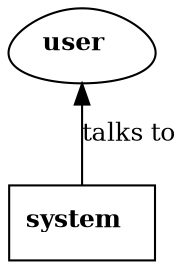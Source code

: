 digraph g {
  compound=true
  node[fontsize=12]
  edge[fontsize=12]

  g0 [shape="box" label=<
<b>system</b>
  >]
  g1 [shape="egg" label=<
<b>user</b>
  >]

  g1 -> g0 [label="talks to" dir="back"]
}
